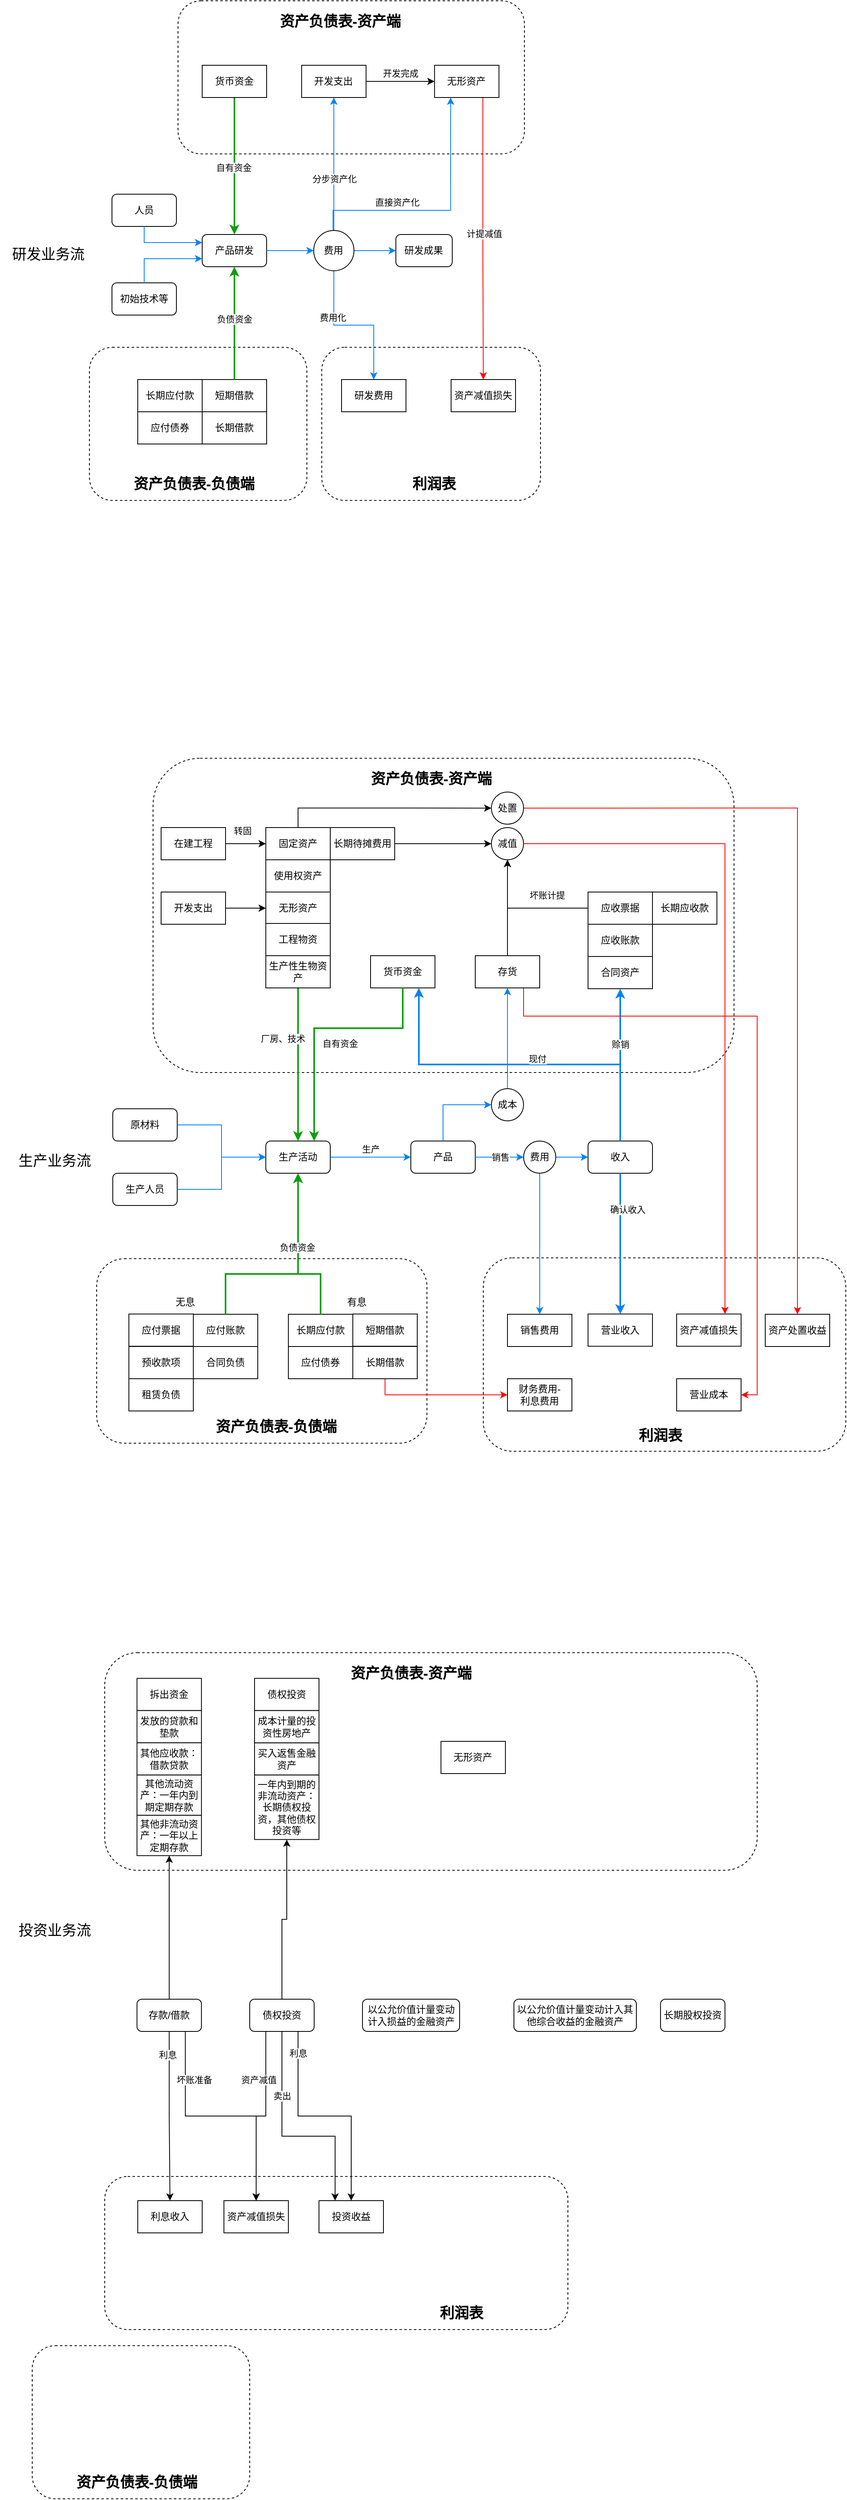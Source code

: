 <mxfile version="24.8.4">
  <diagram name="Page-1" id="RIPOSOB8vfV2EPrKnL5X">
    <mxGraphModel dx="1278" dy="1133" grid="1" gridSize="10" guides="1" tooltips="1" connect="1" arrows="1" fold="1" page="1" pageScale="1" pageWidth="850" pageHeight="1100" math="0" shadow="0">
      <root>
        <mxCell id="0" />
        <mxCell id="1" parent="0" />
        <mxCell id="PDw0ZhWUSigSXVAjHn8G-229" value="" style="rounded=1;whiteSpace=wrap;html=1;dashed=1;" vertex="1" parent="1">
          <mxGeometry x="399.44" y="600" width="271.56" height="190" as="geometry" />
        </mxCell>
        <mxCell id="PDw0ZhWUSigSXVAjHn8G-230" value="&lt;span style=&quot;font-size: 18px;&quot;&gt;&lt;b&gt;利润表&lt;/b&gt;&lt;/span&gt;" style="text;html=1;align=center;verticalAlign=middle;whiteSpace=wrap;rounded=0;" vertex="1" parent="1">
          <mxGeometry x="459.354" y="759.998" width="160.169" height="20.821" as="geometry" />
        </mxCell>
        <mxCell id="PDw0ZhWUSigSXVAjHn8G-227" value="" style="rounded=1;whiteSpace=wrap;html=1;dashed=1;" vertex="1" parent="1">
          <mxGeometry x="111" y="600" width="270" height="190" as="geometry" />
        </mxCell>
        <mxCell id="PDw0ZhWUSigSXVAjHn8G-228" value="&lt;span style=&quot;font-size: 18px;&quot;&gt;&lt;b&gt;资产负债表-负债端&lt;/b&gt;&lt;/span&gt;" style="text;html=1;align=center;verticalAlign=middle;whiteSpace=wrap;rounded=0;" vertex="1" parent="1">
          <mxGeometry x="160.914" y="759.998" width="160.169" height="20.821" as="geometry" />
        </mxCell>
        <mxCell id="PDw0ZhWUSigSXVAjHn8G-225" value="" style="rounded=1;whiteSpace=wrap;html=1;dashed=1;" vertex="1" parent="1">
          <mxGeometry x="221" y="170" width="430" height="190" as="geometry" />
        </mxCell>
        <mxCell id="PDw0ZhWUSigSXVAjHn8G-226" value="&lt;span style=&quot;font-size: 18px;&quot;&gt;&lt;b&gt;资产负债表-资产端&lt;/b&gt;&lt;/span&gt;" style="text;html=1;align=center;verticalAlign=middle;whiteSpace=wrap;rounded=0;" vertex="1" parent="1">
          <mxGeometry x="344.12" y="180" width="156.88" height="31.82" as="geometry" />
        </mxCell>
        <mxCell id="PDw0ZhWUSigSXVAjHn8G-161" value="" style="rounded=1;whiteSpace=wrap;html=1;dashed=1;" vertex="1" parent="1">
          <mxGeometry x="600" y="1730" width="450" height="240" as="geometry" />
        </mxCell>
        <mxCell id="PDw0ZhWUSigSXVAjHn8G-165" value="" style="rounded=1;whiteSpace=wrap;html=1;dashed=1;" vertex="1" parent="1">
          <mxGeometry x="190" y="1110" width="721.25" height="390" as="geometry" />
        </mxCell>
        <mxCell id="PDw0ZhWUSigSXVAjHn8G-168" value="" style="rounded=1;whiteSpace=wrap;html=1;dashed=1;" vertex="1" parent="1">
          <mxGeometry x="120" y="1731" width="410.01" height="229" as="geometry" />
        </mxCell>
        <mxCell id="PDw0ZhWUSigSXVAjHn8G-4" value="&lt;font style=&quot;font-size: 18px;&quot;&gt;研发业务流&lt;/font&gt;" style="text;html=1;align=center;verticalAlign=middle;whiteSpace=wrap;rounded=0;" vertex="1" parent="1">
          <mxGeometry y="460" width="120" height="50" as="geometry" />
        </mxCell>
        <mxCell id="PDw0ZhWUSigSXVAjHn8G-14" style="edgeStyle=orthogonalEdgeStyle;rounded=0;orthogonalLoop=1;jettySize=auto;html=1;exitX=0.5;exitY=1;exitDx=0;exitDy=0;strokeColor=#0081fa;strokeWidth=1;" edge="1" parent="1" source="PDw0ZhWUSigSXVAjHn8G-37" target="PDw0ZhWUSigSXVAjHn8G-13">
          <mxGeometry relative="1" as="geometry" />
        </mxCell>
        <mxCell id="PDw0ZhWUSigSXVAjHn8G-15" value="费用化" style="edgeLabel;html=1;align=center;verticalAlign=middle;resizable=0;points=[];" vertex="1" connectable="0" parent="PDw0ZhWUSigSXVAjHn8G-14">
          <mxGeometry x="-0.375" y="-2" relative="1" as="geometry">
            <mxPoint as="offset" />
          </mxGeometry>
        </mxCell>
        <mxCell id="PDw0ZhWUSigSXVAjHn8G-27" style="edgeStyle=orthogonalEdgeStyle;rounded=0;orthogonalLoop=1;jettySize=auto;html=1;exitX=1;exitY=0.5;exitDx=0;exitDy=0;strokeColor=#0081fa;" edge="1" parent="1" source="PDw0ZhWUSigSXVAjHn8G-37" target="PDw0ZhWUSigSXVAjHn8G-7">
          <mxGeometry relative="1" as="geometry" />
        </mxCell>
        <mxCell id="PDw0ZhWUSigSXVAjHn8G-6" value="产品研发" style="rounded=1;whiteSpace=wrap;html=1;" vertex="1" parent="1">
          <mxGeometry x="251" y="460" width="80" height="40" as="geometry" />
        </mxCell>
        <mxCell id="PDw0ZhWUSigSXVAjHn8G-7" value="研发成果" style="rounded=1;whiteSpace=wrap;html=1;" vertex="1" parent="1">
          <mxGeometry x="491.44" y="460" width="70" height="40" as="geometry" />
        </mxCell>
        <mxCell id="PDw0ZhWUSigSXVAjHn8G-13" value="研发费用" style="rounded=0;whiteSpace=wrap;html=1;" vertex="1" parent="1">
          <mxGeometry x="424" y="640" width="80" height="40" as="geometry" />
        </mxCell>
        <mxCell id="PDw0ZhWUSigSXVAjHn8G-16" style="edgeStyle=orthogonalEdgeStyle;rounded=0;orthogonalLoop=1;jettySize=auto;html=1;exitX=0.5;exitY=0;exitDx=0;exitDy=0;strokeColor=#0081fa;strokeWidth=1;entryX=0.5;entryY=1;entryDx=0;entryDy=0;" edge="1" parent="1" source="PDw0ZhWUSigSXVAjHn8G-37">
          <mxGeometry relative="1" as="geometry">
            <mxPoint x="299.44" y="510" as="sourcePoint" />
            <mxPoint x="414.44" y="290" as="targetPoint" />
          </mxGeometry>
        </mxCell>
        <mxCell id="PDw0ZhWUSigSXVAjHn8G-17" value="分步资产化" style="edgeLabel;html=1;align=center;verticalAlign=middle;resizable=0;points=[];" vertex="1" connectable="0" parent="PDw0ZhWUSigSXVAjHn8G-16">
          <mxGeometry x="-0.375" y="-2" relative="1" as="geometry">
            <mxPoint x="-2" y="-13" as="offset" />
          </mxGeometry>
        </mxCell>
        <mxCell id="PDw0ZhWUSigSXVAjHn8G-22" value="开发完成" style="edgeStyle=orthogonalEdgeStyle;rounded=0;orthogonalLoop=1;jettySize=auto;html=1;exitX=1;exitY=0.5;exitDx=0;exitDy=0;" edge="1" parent="1" target="PDw0ZhWUSigSXVAjHn8G-19">
          <mxGeometry y="10" relative="1" as="geometry">
            <mxPoint x="454.44" y="270" as="sourcePoint" />
            <Array as="points">
              <mxPoint x="491.44" y="270" />
              <mxPoint x="491.44" y="270" />
            </Array>
            <mxPoint as="offset" />
          </mxGeometry>
        </mxCell>
        <mxCell id="PDw0ZhWUSigSXVAjHn8G-18" value="开发支出" style="rounded=0;whiteSpace=wrap;html=1;" vertex="1" parent="1">
          <mxGeometry x="374.44" y="250" width="80" height="40" as="geometry" />
        </mxCell>
        <mxCell id="PDw0ZhWUSigSXVAjHn8G-25" style="edgeStyle=orthogonalEdgeStyle;rounded=0;orthogonalLoop=1;jettySize=auto;html=1;exitX=0.75;exitY=1;exitDx=0;exitDy=0;entryX=0.5;entryY=0;entryDx=0;entryDy=0;strokeColor=#ff0000;" edge="1" parent="1" source="PDw0ZhWUSigSXVAjHn8G-19" target="PDw0ZhWUSigSXVAjHn8G-23">
          <mxGeometry relative="1" as="geometry" />
        </mxCell>
        <mxCell id="PDw0ZhWUSigSXVAjHn8G-26" value="计提减值" style="edgeLabel;html=1;align=center;verticalAlign=middle;resizable=0;points=[];" vertex="1" connectable="0" parent="PDw0ZhWUSigSXVAjHn8G-25">
          <mxGeometry x="-0.039" y="1" relative="1" as="geometry">
            <mxPoint as="offset" />
          </mxGeometry>
        </mxCell>
        <mxCell id="PDw0ZhWUSigSXVAjHn8G-19" value="无形资产" style="rounded=0;whiteSpace=wrap;html=1;" vertex="1" parent="1">
          <mxGeometry x="539.44" y="250" width="80" height="40" as="geometry" />
        </mxCell>
        <mxCell id="PDw0ZhWUSigSXVAjHn8G-23" value="资产减值损失" style="rounded=0;whiteSpace=wrap;html=1;" vertex="1" parent="1">
          <mxGeometry x="560" y="640" width="80" height="40" as="geometry" />
        </mxCell>
        <mxCell id="PDw0ZhWUSigSXVAjHn8G-30" style="edgeStyle=orthogonalEdgeStyle;rounded=0;orthogonalLoop=1;jettySize=auto;html=1;strokeColor=#0081fa;strokeWidth=1;exitX=0.5;exitY=0;exitDx=0;exitDy=0;entryX=0.25;entryY=1;entryDx=0;entryDy=0;" edge="1" parent="1" target="PDw0ZhWUSigSXVAjHn8G-19">
          <mxGeometry relative="1" as="geometry">
            <mxPoint x="413.44" y="455" as="sourcePoint" />
            <mxPoint x="771.44" y="430" as="targetPoint" />
            <Array as="points">
              <mxPoint x="413" y="430" />
              <mxPoint x="559" y="430" />
            </Array>
          </mxGeometry>
        </mxCell>
        <mxCell id="PDw0ZhWUSigSXVAjHn8G-31" value="直接资产化" style="edgeLabel;html=1;align=center;verticalAlign=middle;resizable=0;points=[];" vertex="1" connectable="0" parent="PDw0ZhWUSigSXVAjHn8G-30">
          <mxGeometry x="-0.375" y="-2" relative="1" as="geometry">
            <mxPoint x="7" y="-12" as="offset" />
          </mxGeometry>
        </mxCell>
        <mxCell id="PDw0ZhWUSigSXVAjHn8G-35" value="人员" style="rounded=1;whiteSpace=wrap;html=1;" vertex="1" parent="1">
          <mxGeometry x="139" y="410" width="80" height="40" as="geometry" />
        </mxCell>
        <mxCell id="PDw0ZhWUSigSXVAjHn8G-36" value="初始技术等" style="rounded=1;whiteSpace=wrap;html=1;" vertex="1" parent="1">
          <mxGeometry x="139" y="520" width="80" height="40" as="geometry" />
        </mxCell>
        <mxCell id="PDw0ZhWUSigSXVAjHn8G-39" value="" style="edgeStyle=orthogonalEdgeStyle;rounded=0;orthogonalLoop=1;jettySize=auto;html=1;exitX=1;exitY=0.5;exitDx=0;exitDy=0;strokeColor=#0081fa;" edge="1" parent="1" source="PDw0ZhWUSigSXVAjHn8G-6" target="PDw0ZhWUSigSXVAjHn8G-37">
          <mxGeometry relative="1" as="geometry">
            <mxPoint x="299" y="480" as="sourcePoint" />
            <mxPoint x="424" y="480" as="targetPoint" />
          </mxGeometry>
        </mxCell>
        <mxCell id="PDw0ZhWUSigSXVAjHn8G-37" value="费用" style="ellipse;whiteSpace=wrap;html=1;aspect=fixed;" vertex="1" parent="1">
          <mxGeometry x="389.44" y="455" width="50" height="50" as="geometry" />
        </mxCell>
        <mxCell id="PDw0ZhWUSigSXVAjHn8G-42" value="" style="edgeStyle=orthogonalEdgeStyle;rounded=0;orthogonalLoop=1;jettySize=auto;html=1;strokeColor=#0081fa;exitX=0.5;exitY=1;exitDx=0;exitDy=0;entryX=0;entryY=0.25;entryDx=0;entryDy=0;" edge="1" parent="1" source="PDw0ZhWUSigSXVAjHn8G-35" target="PDw0ZhWUSigSXVAjHn8G-6">
          <mxGeometry relative="1" as="geometry">
            <mxPoint x="251" y="530" as="sourcePoint" />
            <mxPoint x="369" y="490" as="targetPoint" />
          </mxGeometry>
        </mxCell>
        <mxCell id="PDw0ZhWUSigSXVAjHn8G-43" value="" style="edgeStyle=orthogonalEdgeStyle;rounded=0;orthogonalLoop=1;jettySize=auto;html=1;strokeColor=#0081fa;exitX=0.5;exitY=0;exitDx=0;exitDy=0;entryX=0;entryY=0.75;entryDx=0;entryDy=0;" edge="1" parent="1" source="PDw0ZhWUSigSXVAjHn8G-36" target="PDw0ZhWUSigSXVAjHn8G-6">
          <mxGeometry relative="1" as="geometry">
            <mxPoint x="189" y="460" as="sourcePoint" />
            <mxPoint x="261" y="480" as="targetPoint" />
          </mxGeometry>
        </mxCell>
        <mxCell id="PDw0ZhWUSigSXVAjHn8G-45" value="" style="edgeStyle=orthogonalEdgeStyle;rounded=0;orthogonalLoop=1;jettySize=auto;html=1;exitX=0.5;exitY=1;exitDx=0;exitDy=0;strokeColor=#099f0c;strokeWidth=2;entryX=0.5;entryY=0;entryDx=0;entryDy=0;" edge="1" parent="1" source="PDw0ZhWUSigSXVAjHn8G-9" target="PDw0ZhWUSigSXVAjHn8G-6">
          <mxGeometry relative="1" as="geometry">
            <mxPoint x="291" y="235" as="sourcePoint" />
            <mxPoint x="291" y="360" as="targetPoint" />
          </mxGeometry>
        </mxCell>
        <mxCell id="PDw0ZhWUSigSXVAjHn8G-55" value="自有资金" style="edgeLabel;html=1;align=center;verticalAlign=middle;resizable=0;points=[];" vertex="1" connectable="0" parent="PDw0ZhWUSigSXVAjHn8G-45">
          <mxGeometry x="0.021" y="-1" relative="1" as="geometry">
            <mxPoint as="offset" />
          </mxGeometry>
        </mxCell>
        <mxCell id="PDw0ZhWUSigSXVAjHn8G-9" value="货币资金" style="rounded=0;whiteSpace=wrap;html=1;" vertex="1" parent="1">
          <mxGeometry x="251" y="250" width="80" height="40" as="geometry" />
        </mxCell>
        <mxCell id="PDw0ZhWUSigSXVAjHn8G-47" value="应付债券" style="rounded=0;whiteSpace=wrap;html=1;" vertex="1" parent="1">
          <mxGeometry x="171" y="680" width="80" height="40" as="geometry" />
        </mxCell>
        <mxCell id="PDw0ZhWUSigSXVAjHn8G-48" value="短期借款" style="rounded=0;whiteSpace=wrap;html=1;" vertex="1" parent="1">
          <mxGeometry x="251" y="640" width="80" height="40" as="geometry" />
        </mxCell>
        <mxCell id="PDw0ZhWUSigSXVAjHn8G-49" value="长期借款" style="rounded=0;whiteSpace=wrap;html=1;" vertex="1" parent="1">
          <mxGeometry x="251" y="680" width="80" height="40" as="geometry" />
        </mxCell>
        <mxCell id="PDw0ZhWUSigSXVAjHn8G-50" value="长期应付款" style="rounded=0;whiteSpace=wrap;html=1;" vertex="1" parent="1">
          <mxGeometry x="171" y="640" width="80" height="40" as="geometry" />
        </mxCell>
        <mxCell id="PDw0ZhWUSigSXVAjHn8G-56" value="" style="edgeStyle=orthogonalEdgeStyle;rounded=0;orthogonalLoop=1;jettySize=auto;html=1;exitX=0.5;exitY=0;exitDx=0;exitDy=0;strokeColor=#099f0c;strokeWidth=2;entryX=0.5;entryY=1;entryDx=0;entryDy=0;" edge="1" parent="1" source="PDw0ZhWUSigSXVAjHn8G-48" target="PDw0ZhWUSigSXVAjHn8G-6">
          <mxGeometry relative="1" as="geometry">
            <mxPoint x="221" y="300" as="sourcePoint" />
            <mxPoint x="301" y="500" as="targetPoint" />
          </mxGeometry>
        </mxCell>
        <mxCell id="PDw0ZhWUSigSXVAjHn8G-231" value="负债资金" style="edgeLabel;html=1;align=center;verticalAlign=middle;resizable=0;points=[];" vertex="1" connectable="0" parent="PDw0ZhWUSigSXVAjHn8G-56">
          <mxGeometry x="0.077" relative="1" as="geometry">
            <mxPoint as="offset" />
          </mxGeometry>
        </mxCell>
        <mxCell id="PDw0ZhWUSigSXVAjHn8G-60" value="生产人员" style="rounded=1;whiteSpace=wrap;html=1;" vertex="1" parent="1">
          <mxGeometry x="140" y="1625" width="80" height="40" as="geometry" />
        </mxCell>
        <mxCell id="PDw0ZhWUSigSXVAjHn8G-61" value="生产活动" style="rounded=1;whiteSpace=wrap;html=1;" vertex="1" parent="1">
          <mxGeometry x="330" y="1585" width="80" height="40" as="geometry" />
        </mxCell>
        <mxCell id="PDw0ZhWUSigSXVAjHn8G-64" value="无形资产" style="rounded=0;whiteSpace=wrap;html=1;" vertex="1" parent="1">
          <mxGeometry x="330" y="1276" width="80" height="40" as="geometry" />
        </mxCell>
        <mxCell id="PDw0ZhWUSigSXVAjHn8G-66" value="货币资金" style="rounded=0;whiteSpace=wrap;html=1;" vertex="1" parent="1">
          <mxGeometry x="460" y="1355" width="80" height="40" as="geometry" />
        </mxCell>
        <mxCell id="PDw0ZhWUSigSXVAjHn8G-67" value="应付债券" style="rounded=0;whiteSpace=wrap;html=1;" vertex="1" parent="1">
          <mxGeometry x="358" y="1840" width="80" height="40" as="geometry" />
        </mxCell>
        <mxCell id="PDw0ZhWUSigSXVAjHn8G-171" style="edgeStyle=orthogonalEdgeStyle;rounded=0;orthogonalLoop=1;jettySize=auto;html=1;exitX=0.5;exitY=1;exitDx=0;exitDy=0;strokeColor=#ff0000;" edge="1" parent="1" source="PDw0ZhWUSigSXVAjHn8G-69" target="PDw0ZhWUSigSXVAjHn8G-170">
          <mxGeometry relative="1" as="geometry" />
        </mxCell>
        <mxCell id="PDw0ZhWUSigSXVAjHn8G-69" value="长期借款" style="rounded=0;whiteSpace=wrap;html=1;" vertex="1" parent="1">
          <mxGeometry x="438" y="1840" width="80" height="40" as="geometry" />
        </mxCell>
        <mxCell id="PDw0ZhWUSigSXVAjHn8G-70" value="长期应付款" style="rounded=0;whiteSpace=wrap;html=1;" vertex="1" parent="1">
          <mxGeometry x="358" y="1800" width="80" height="40" as="geometry" />
        </mxCell>
        <mxCell id="PDw0ZhWUSigSXVAjHn8G-74" value="" style="edgeStyle=orthogonalEdgeStyle;rounded=0;orthogonalLoop=1;jettySize=auto;html=1;strokeColor=#0081fa;exitX=1;exitY=0.5;exitDx=0;exitDy=0;entryX=0;entryY=0.5;entryDx=0;entryDy=0;" edge="1" parent="1" source="PDw0ZhWUSigSXVAjHn8G-60" target="PDw0ZhWUSigSXVAjHn8G-61">
          <mxGeometry relative="1" as="geometry">
            <mxPoint x="230" y="1615" as="sourcePoint" />
            <mxPoint x="340" y="1615" as="targetPoint" />
          </mxGeometry>
        </mxCell>
        <mxCell id="PDw0ZhWUSigSXVAjHn8G-75" value="" style="edgeStyle=orthogonalEdgeStyle;rounded=0;orthogonalLoop=1;jettySize=auto;html=1;strokeColor=#099f0c;strokeWidth=2;exitX=0.5;exitY=0;exitDx=0;exitDy=0;entryX=0.5;entryY=1;entryDx=0;entryDy=0;" edge="1" parent="1" source="PDw0ZhWUSigSXVAjHn8G-70" target="PDw0ZhWUSigSXVAjHn8G-61">
          <mxGeometry relative="1" as="geometry">
            <mxPoint x="240" y="1690" as="sourcePoint" />
            <mxPoint x="410" y="1640" as="targetPoint" />
            <Array as="points">
              <mxPoint x="398" y="1750" />
              <mxPoint x="370" y="1750" />
            </Array>
          </mxGeometry>
        </mxCell>
        <mxCell id="PDw0ZhWUSigSXVAjHn8G-156" style="edgeStyle=orthogonalEdgeStyle;rounded=0;orthogonalLoop=1;jettySize=auto;html=1;exitX=1;exitY=0.5;exitDx=0;exitDy=0;entryX=0;entryY=0.5;entryDx=0;entryDy=0;" edge="1" parent="1" source="PDw0ZhWUSigSXVAjHn8G-200" target="PDw0ZhWUSigSXVAjHn8G-155">
          <mxGeometry relative="1" as="geometry" />
        </mxCell>
        <mxCell id="PDw0ZhWUSigSXVAjHn8G-305" style="edgeStyle=orthogonalEdgeStyle;rounded=0;orthogonalLoop=1;jettySize=auto;html=1;exitX=0.5;exitY=0;exitDx=0;exitDy=0;entryX=0;entryY=0.5;entryDx=0;entryDy=0;" edge="1" parent="1" source="PDw0ZhWUSigSXVAjHn8G-77" target="PDw0ZhWUSigSXVAjHn8G-304">
          <mxGeometry relative="1" as="geometry" />
        </mxCell>
        <mxCell id="PDw0ZhWUSigSXVAjHn8G-77" value="固定资产" style="rounded=0;whiteSpace=wrap;html=1;" vertex="1" parent="1">
          <mxGeometry x="330" y="1196" width="80" height="40" as="geometry" />
        </mxCell>
        <mxCell id="PDw0ZhWUSigSXVAjHn8G-78" value="" style="edgeStyle=orthogonalEdgeStyle;rounded=0;orthogonalLoop=1;jettySize=auto;html=1;strokeColor=#099f0c;strokeWidth=2;exitX=0.5;exitY=1;exitDx=0;exitDy=0;entryX=0.5;entryY=0;entryDx=0;entryDy=0;" edge="1" parent="1" source="PDw0ZhWUSigSXVAjHn8G-84" target="PDw0ZhWUSigSXVAjHn8G-61">
          <mxGeometry relative="1" as="geometry">
            <mxPoint x="240" y="1425" as="sourcePoint" />
            <mxPoint x="370" y="1560" as="targetPoint" />
            <Array as="points" />
          </mxGeometry>
        </mxCell>
        <mxCell id="PDw0ZhWUSigSXVAjHn8G-79" value="厂房、技术" style="edgeLabel;html=1;align=center;verticalAlign=middle;resizable=0;points=[];" vertex="1" connectable="0" parent="PDw0ZhWUSigSXVAjHn8G-78">
          <mxGeometry x="0.021" y="-1" relative="1" as="geometry">
            <mxPoint x="-18" y="-34" as="offset" />
          </mxGeometry>
        </mxCell>
        <mxCell id="PDw0ZhWUSigSXVAjHn8G-80" value="" style="edgeStyle=orthogonalEdgeStyle;rounded=0;orthogonalLoop=1;jettySize=auto;html=1;strokeColor=#099f0c;strokeWidth=2;exitX=0.5;exitY=1;exitDx=0;exitDy=0;entryX=0.75;entryY=0;entryDx=0;entryDy=0;" edge="1" parent="1" source="PDw0ZhWUSigSXVAjHn8G-66" target="PDw0ZhWUSigSXVAjHn8G-61">
          <mxGeometry relative="1" as="geometry">
            <mxPoint x="180" y="1445" as="sourcePoint" />
            <mxPoint x="370" y="1555" as="targetPoint" />
            <Array as="points">
              <mxPoint x="500" y="1445" />
              <mxPoint x="390" y="1445" />
            </Array>
          </mxGeometry>
        </mxCell>
        <mxCell id="PDw0ZhWUSigSXVAjHn8G-81" value="自有资金" style="edgeLabel;html=1;align=center;verticalAlign=middle;resizable=0;points=[];" vertex="1" connectable="0" parent="PDw0ZhWUSigSXVAjHn8G-80">
          <mxGeometry x="0.021" y="-1" relative="1" as="geometry">
            <mxPoint x="25" y="20" as="offset" />
          </mxGeometry>
        </mxCell>
        <mxCell id="PDw0ZhWUSigSXVAjHn8G-83" value="使用权资产" style="rounded=0;whiteSpace=wrap;html=1;" vertex="1" parent="1">
          <mxGeometry x="330" y="1236" width="80" height="40" as="geometry" />
        </mxCell>
        <mxCell id="PDw0ZhWUSigSXVAjHn8G-84" value="生产性生物资产" style="rounded=0;whiteSpace=wrap;html=1;" vertex="1" parent="1">
          <mxGeometry x="330" y="1355" width="80" height="40" as="geometry" />
        </mxCell>
        <mxCell id="PDw0ZhWUSigSXVAjHn8G-145" style="edgeStyle=orthogonalEdgeStyle;rounded=0;orthogonalLoop=1;jettySize=auto;html=1;exitX=0.5;exitY=0;exitDx=0;exitDy=0;entryX=0.5;entryY=1;entryDx=0;entryDy=0;strokeColor=#0081fa;" edge="1" parent="1" source="PDw0ZhWUSigSXVAjHn8G-222" target="PDw0ZhWUSigSXVAjHn8G-144">
          <mxGeometry relative="1" as="geometry">
            <Array as="points" />
          </mxGeometry>
        </mxCell>
        <mxCell id="PDw0ZhWUSigSXVAjHn8G-88" value="产品" style="rounded=1;whiteSpace=wrap;html=1;" vertex="1" parent="1">
          <mxGeometry x="510" y="1585" width="80" height="40" as="geometry" />
        </mxCell>
        <mxCell id="PDw0ZhWUSigSXVAjHn8G-95" value="收入" style="rounded=1;whiteSpace=wrap;html=1;" vertex="1" parent="1">
          <mxGeometry x="730" y="1585" width="80" height="40" as="geometry" />
        </mxCell>
        <mxCell id="PDw0ZhWUSigSXVAjHn8G-159" style="edgeStyle=orthogonalEdgeStyle;rounded=0;orthogonalLoop=1;jettySize=auto;html=1;exitX=0;exitY=0.5;exitDx=0;exitDy=0;entryX=0.5;entryY=1;entryDx=0;entryDy=0;" edge="1" parent="1" source="PDw0ZhWUSigSXVAjHn8G-99" target="PDw0ZhWUSigSXVAjHn8G-155">
          <mxGeometry relative="1" as="geometry" />
        </mxCell>
        <mxCell id="PDw0ZhWUSigSXVAjHn8G-215" value="坏账计提" style="edgeLabel;html=1;align=center;verticalAlign=middle;resizable=0;points=[];" vertex="1" connectable="0" parent="PDw0ZhWUSigSXVAjHn8G-159">
          <mxGeometry x="-0.258" y="3" relative="1" as="geometry">
            <mxPoint x="8" y="-19" as="offset" />
          </mxGeometry>
        </mxCell>
        <mxCell id="PDw0ZhWUSigSXVAjHn8G-101" style="edgeStyle=orthogonalEdgeStyle;rounded=0;orthogonalLoop=1;jettySize=auto;html=1;exitX=0.5;exitY=0;exitDx=0;exitDy=0;strokeColor=#0081fa;strokeWidth=2;entryX=0.75;entryY=1;entryDx=0;entryDy=0;" edge="1" parent="1" source="PDw0ZhWUSigSXVAjHn8G-95" target="PDw0ZhWUSigSXVAjHn8G-66">
          <mxGeometry relative="1" as="geometry">
            <mxPoint x="-137" y="1610" as="sourcePoint" />
            <mxPoint x="-137" y="1445" as="targetPoint" />
          </mxGeometry>
        </mxCell>
        <mxCell id="PDw0ZhWUSigSXVAjHn8G-104" value="现付" style="edgeLabel;html=1;align=center;verticalAlign=middle;resizable=0;points=[];" vertex="1" connectable="0" parent="PDw0ZhWUSigSXVAjHn8G-101">
          <mxGeometry x="-0.03" y="-2" relative="1" as="geometry">
            <mxPoint x="15" y="-5" as="offset" />
          </mxGeometry>
        </mxCell>
        <mxCell id="PDw0ZhWUSigSXVAjHn8G-105" style="edgeStyle=orthogonalEdgeStyle;rounded=0;orthogonalLoop=1;jettySize=auto;html=1;exitX=0.5;exitY=0;exitDx=0;exitDy=0;strokeColor=#0081fa;strokeWidth=2;entryX=0.5;entryY=1;entryDx=0;entryDy=0;" edge="1" parent="1" source="PDw0ZhWUSigSXVAjHn8G-95" target="PDw0ZhWUSigSXVAjHn8G-103">
          <mxGeometry relative="1" as="geometry">
            <mxPoint x="780" y="1570" as="sourcePoint" />
            <mxPoint x="770" y="1400" as="targetPoint" />
          </mxGeometry>
        </mxCell>
        <mxCell id="PDw0ZhWUSigSXVAjHn8G-106" value="赊销" style="edgeLabel;html=1;align=center;verticalAlign=middle;resizable=0;points=[];" vertex="1" connectable="0" parent="PDw0ZhWUSigSXVAjHn8G-105">
          <mxGeometry x="-0.03" y="-2" relative="1" as="geometry">
            <mxPoint x="-2" y="-29" as="offset" />
          </mxGeometry>
        </mxCell>
        <mxCell id="PDw0ZhWUSigSXVAjHn8G-108" style="edgeStyle=orthogonalEdgeStyle;rounded=0;orthogonalLoop=1;jettySize=auto;html=1;exitX=0.5;exitY=1;exitDx=0;exitDy=0;strokeColor=#0081fa;strokeWidth=2;entryX=0.5;entryY=0;entryDx=0;entryDy=0;" edge="1" parent="1" source="PDw0ZhWUSigSXVAjHn8G-95" target="PDw0ZhWUSigSXVAjHn8G-107">
          <mxGeometry relative="1" as="geometry">
            <mxPoint x="780" y="1570" as="sourcePoint" />
            <mxPoint x="820" y="1755" as="targetPoint" />
          </mxGeometry>
        </mxCell>
        <mxCell id="PDw0ZhWUSigSXVAjHn8G-109" value="确认收入" style="edgeLabel;html=1;align=center;verticalAlign=middle;resizable=0;points=[];" vertex="1" connectable="0" parent="PDw0ZhWUSigSXVAjHn8G-108">
          <mxGeometry x="-0.03" y="-2" relative="1" as="geometry">
            <mxPoint x="11" y="-40" as="offset" />
          </mxGeometry>
        </mxCell>
        <mxCell id="PDw0ZhWUSigSXVAjHn8G-142" value="&lt;font style=&quot;font-size: 18px;&quot;&gt;生产业务流&lt;/font&gt;" style="text;html=1;align=center;verticalAlign=middle;whiteSpace=wrap;rounded=0;" vertex="1" parent="1">
          <mxGeometry x="8" y="1585" width="120" height="50" as="geometry" />
        </mxCell>
        <mxCell id="PDw0ZhWUSigSXVAjHn8G-157" style="edgeStyle=orthogonalEdgeStyle;rounded=0;orthogonalLoop=1;jettySize=auto;html=1;exitX=0.5;exitY=0;exitDx=0;exitDy=0;entryX=0.5;entryY=1;entryDx=0;entryDy=0;" edge="1" parent="1" source="PDw0ZhWUSigSXVAjHn8G-144" target="PDw0ZhWUSigSXVAjHn8G-155">
          <mxGeometry relative="1" as="geometry" />
        </mxCell>
        <mxCell id="PDw0ZhWUSigSXVAjHn8G-180" style="edgeStyle=orthogonalEdgeStyle;rounded=0;orthogonalLoop=1;jettySize=auto;html=1;exitX=0.75;exitY=1;exitDx=0;exitDy=0;entryX=1;entryY=0.5;entryDx=0;entryDy=0;strokeColor=#ff0000;" edge="1" parent="1" source="PDw0ZhWUSigSXVAjHn8G-144" target="PDw0ZhWUSigSXVAjHn8G-179">
          <mxGeometry relative="1" as="geometry">
            <Array as="points">
              <mxPoint x="650" y="1430" />
              <mxPoint x="940" y="1430" />
              <mxPoint x="940" y="1900" />
            </Array>
          </mxGeometry>
        </mxCell>
        <mxCell id="PDw0ZhWUSigSXVAjHn8G-144" value="存货" style="rounded=0;whiteSpace=wrap;html=1;" vertex="1" parent="1">
          <mxGeometry x="590" y="1355" width="80" height="40" as="geometry" />
        </mxCell>
        <mxCell id="PDw0ZhWUSigSXVAjHn8G-148" value="原材料" style="rounded=1;whiteSpace=wrap;html=1;" vertex="1" parent="1">
          <mxGeometry x="140" y="1545" width="80" height="40" as="geometry" />
        </mxCell>
        <mxCell id="PDw0ZhWUSigSXVAjHn8G-151" value="资产减值损失" style="rounded=0;whiteSpace=wrap;html=1;" vertex="1" parent="1">
          <mxGeometry x="840" y="1799.7" width="80" height="40" as="geometry" />
        </mxCell>
        <mxCell id="PDw0ZhWUSigSXVAjHn8G-155" value="减值" style="ellipse;whiteSpace=wrap;html=1;aspect=fixed;" vertex="1" parent="1">
          <mxGeometry x="610" y="1196" width="40" height="40" as="geometry" />
        </mxCell>
        <mxCell id="PDw0ZhWUSigSXVAjHn8G-174" value="" style="edgeStyle=orthogonalEdgeStyle;rounded=0;orthogonalLoop=1;jettySize=auto;html=1;strokeColor=#0081fa;exitX=1;exitY=0.5;exitDx=0;exitDy=0;entryX=0;entryY=0.5;entryDx=0;entryDy=0;" edge="1" parent="1" source="PDw0ZhWUSigSXVAjHn8G-148" target="PDw0ZhWUSigSXVAjHn8G-61">
          <mxGeometry relative="1" as="geometry">
            <mxPoint x="230" y="1630" as="sourcePoint" />
            <mxPoint x="340" y="1615" as="targetPoint" />
          </mxGeometry>
        </mxCell>
        <mxCell id="PDw0ZhWUSigSXVAjHn8G-175" value="" style="edgeStyle=orthogonalEdgeStyle;rounded=0;orthogonalLoop=1;jettySize=auto;html=1;strokeColor=#0081fa;exitX=1;exitY=0.5;exitDx=0;exitDy=0;" edge="1" parent="1" source="PDw0ZhWUSigSXVAjHn8G-61" target="PDw0ZhWUSigSXVAjHn8G-88">
          <mxGeometry relative="1" as="geometry">
            <mxPoint x="230" y="1575" as="sourcePoint" />
            <mxPoint x="340" y="1615" as="targetPoint" />
            <Array as="points">
              <mxPoint x="460" y="1605" />
              <mxPoint x="460" y="1605" />
            </Array>
          </mxGeometry>
        </mxCell>
        <mxCell id="PDw0ZhWUSigSXVAjHn8G-176" value="生产" style="edgeLabel;html=1;align=center;verticalAlign=middle;resizable=0;points=[];" vertex="1" connectable="0" parent="PDw0ZhWUSigSXVAjHn8G-175">
          <mxGeometry x="-0.039" y="1" relative="1" as="geometry">
            <mxPoint x="2" y="-9" as="offset" />
          </mxGeometry>
        </mxCell>
        <mxCell id="PDw0ZhWUSigSXVAjHn8G-177" value="" style="edgeStyle=orthogonalEdgeStyle;rounded=0;orthogonalLoop=1;jettySize=auto;html=1;strokeColor=#0081fa;exitX=1;exitY=0.5;exitDx=0;exitDy=0;entryX=0;entryY=0.5;entryDx=0;entryDy=0;" edge="1" parent="1" source="PDw0ZhWUSigSXVAjHn8G-218" target="PDw0ZhWUSigSXVAjHn8G-95">
          <mxGeometry relative="1" as="geometry">
            <mxPoint x="610" y="1645" as="sourcePoint" />
            <mxPoint x="710" y="1645" as="targetPoint" />
            <Array as="points">
              <mxPoint x="660" y="1605" />
              <mxPoint x="660" y="1605" />
            </Array>
          </mxGeometry>
        </mxCell>
        <mxCell id="PDw0ZhWUSigSXVAjHn8G-170" value="财务费用-&lt;br&gt;利息费用" style="rounded=0;whiteSpace=wrap;html=1;" vertex="1" parent="1">
          <mxGeometry x="630" y="1880" width="80" height="40" as="geometry" />
        </mxCell>
        <mxCell id="PDw0ZhWUSigSXVAjHn8G-179" value="营业成本" style="rounded=0;whiteSpace=wrap;html=1;" vertex="1" parent="1">
          <mxGeometry x="840" y="1880" width="80" height="40" as="geometry" />
        </mxCell>
        <mxCell id="PDw0ZhWUSigSXVAjHn8G-99" value="应收票据" style="rounded=0;whiteSpace=wrap;html=1;" vertex="1" parent="1">
          <mxGeometry x="730" y="1276" width="80" height="40" as="geometry" />
        </mxCell>
        <mxCell id="PDw0ZhWUSigSXVAjHn8G-98" value="应收账款" style="rounded=0;whiteSpace=wrap;html=1;" vertex="1" parent="1">
          <mxGeometry x="730" y="1316" width="80" height="40" as="geometry" />
        </mxCell>
        <mxCell id="PDw0ZhWUSigSXVAjHn8G-103" value="合同资产" style="rounded=0;whiteSpace=wrap;html=1;" vertex="1" parent="1">
          <mxGeometry x="730" y="1356" width="80" height="40" as="geometry" />
        </mxCell>
        <mxCell id="PDw0ZhWUSigSXVAjHn8G-193" value="" style="edgeStyle=orthogonalEdgeStyle;rounded=0;orthogonalLoop=1;jettySize=auto;html=1;exitX=1;exitY=0.5;exitDx=0;exitDy=0;entryX=0.75;entryY=0;entryDx=0;entryDy=0;strokeColor=#ff0000;" edge="1" parent="1" source="PDw0ZhWUSigSXVAjHn8G-155" target="PDw0ZhWUSigSXVAjHn8G-151">
          <mxGeometry relative="1" as="geometry">
            <mxPoint x="655" y="1215" as="sourcePoint" />
            <mxPoint x="880" y="1815" as="targetPoint" />
          </mxGeometry>
        </mxCell>
        <mxCell id="PDw0ZhWUSigSXVAjHn8G-192" value="长期应收款" style="rounded=0;whiteSpace=wrap;html=1;" vertex="1" parent="1">
          <mxGeometry x="810" y="1276" width="80" height="40" as="geometry" />
        </mxCell>
        <mxCell id="PDw0ZhWUSigSXVAjHn8G-201" value="" style="edgeStyle=orthogonalEdgeStyle;rounded=0;orthogonalLoop=1;jettySize=auto;html=1;exitX=1;exitY=0.5;exitDx=0;exitDy=0;entryX=0;entryY=0.5;entryDx=0;entryDy=0;" edge="1" parent="1" source="PDw0ZhWUSigSXVAjHn8G-77" target="PDw0ZhWUSigSXVAjHn8G-200">
          <mxGeometry relative="1" as="geometry">
            <mxPoint x="410" y="1215" as="sourcePoint" />
            <mxPoint x="605" y="1215" as="targetPoint" />
          </mxGeometry>
        </mxCell>
        <mxCell id="PDw0ZhWUSigSXVAjHn8G-200" value="长期待摊费用" style="rounded=0;whiteSpace=wrap;html=1;" vertex="1" parent="1">
          <mxGeometry x="410" y="1196" width="80" height="40" as="geometry" />
        </mxCell>
        <mxCell id="PDw0ZhWUSigSXVAjHn8G-169" value="&lt;span style=&quot;font-size: 18px;&quot;&gt;&lt;b&gt;资产负债表-负债端&lt;/b&gt;&lt;/span&gt;" style="text;html=1;align=center;verticalAlign=middle;whiteSpace=wrap;rounded=0;" vertex="1" parent="1">
          <mxGeometry x="262.814" y="1929.998" width="160.169" height="20.821" as="geometry" />
        </mxCell>
        <mxCell id="PDw0ZhWUSigSXVAjHn8G-68" value="短期借款" style="rounded=0;whiteSpace=wrap;html=1;" vertex="1" parent="1">
          <mxGeometry x="438" y="1799.7" width="80" height="40" as="geometry" />
        </mxCell>
        <mxCell id="PDw0ZhWUSigSXVAjHn8G-202" value="应付票据" style="rounded=0;whiteSpace=wrap;html=1;" vertex="1" parent="1">
          <mxGeometry x="160" y="1799.7" width="80" height="40" as="geometry" />
        </mxCell>
        <mxCell id="PDw0ZhWUSigSXVAjHn8G-203" value="应付账款" style="rounded=0;whiteSpace=wrap;html=1;" vertex="1" parent="1">
          <mxGeometry x="240" y="1800" width="80" height="40" as="geometry" />
        </mxCell>
        <mxCell id="PDw0ZhWUSigSXVAjHn8G-204" value="预收款项" style="rounded=0;whiteSpace=wrap;html=1;" vertex="1" parent="1">
          <mxGeometry x="160" y="1840" width="80" height="40" as="geometry" />
        </mxCell>
        <mxCell id="PDw0ZhWUSigSXVAjHn8G-205" value="合同负债" style="rounded=0;whiteSpace=wrap;html=1;" vertex="1" parent="1">
          <mxGeometry x="240" y="1840" width="80" height="40" as="geometry" />
        </mxCell>
        <mxCell id="PDw0ZhWUSigSXVAjHn8G-206" value="租赁负债" style="rounded=0;whiteSpace=wrap;html=1;" vertex="1" parent="1">
          <mxGeometry x="160" y="1880" width="80" height="40" as="geometry" />
        </mxCell>
        <mxCell id="PDw0ZhWUSigSXVAjHn8G-207" value="" style="edgeStyle=orthogonalEdgeStyle;rounded=0;orthogonalLoop=1;jettySize=auto;html=1;strokeColor=#099f0c;strokeWidth=2;exitX=0.5;exitY=0;exitDx=0;exitDy=0;entryX=0.5;entryY=1;entryDx=0;entryDy=0;" edge="1" parent="1" source="PDw0ZhWUSigSXVAjHn8G-203" target="PDw0ZhWUSigSXVAjHn8G-61">
          <mxGeometry relative="1" as="geometry">
            <mxPoint x="408" y="1810" as="sourcePoint" />
            <mxPoint x="380" y="1610" as="targetPoint" />
            <Array as="points">
              <mxPoint x="280" y="1750" />
              <mxPoint x="370" y="1750" />
            </Array>
          </mxGeometry>
        </mxCell>
        <mxCell id="PDw0ZhWUSigSXVAjHn8G-208" value="负债资金" style="edgeLabel;html=1;align=center;verticalAlign=middle;resizable=0;points=[];" vertex="1" connectable="0" parent="PDw0ZhWUSigSXVAjHn8G-207">
          <mxGeometry x="0.304" y="1" relative="1" as="geometry">
            <mxPoint as="offset" />
          </mxGeometry>
        </mxCell>
        <mxCell id="PDw0ZhWUSigSXVAjHn8G-209" value="无息" style="text;html=1;align=center;verticalAlign=middle;whiteSpace=wrap;rounded=0;" vertex="1" parent="1">
          <mxGeometry x="200" y="1770" width="60" height="30" as="geometry" />
        </mxCell>
        <mxCell id="PDw0ZhWUSigSXVAjHn8G-210" value="有息" style="text;html=1;align=center;verticalAlign=middle;whiteSpace=wrap;rounded=0;" vertex="1" parent="1">
          <mxGeometry x="413" y="1769.7" width="60" height="30" as="geometry" />
        </mxCell>
        <mxCell id="PDw0ZhWUSigSXVAjHn8G-212" style="edgeStyle=orthogonalEdgeStyle;rounded=0;orthogonalLoop=1;jettySize=auto;html=1;exitX=1;exitY=0.5;exitDx=0;exitDy=0;entryX=0;entryY=0.5;entryDx=0;entryDy=0;" edge="1" parent="1" source="PDw0ZhWUSigSXVAjHn8G-211" target="PDw0ZhWUSigSXVAjHn8G-77">
          <mxGeometry relative="1" as="geometry" />
        </mxCell>
        <mxCell id="PDw0ZhWUSigSXVAjHn8G-213" value="转固" style="edgeLabel;html=1;align=center;verticalAlign=middle;resizable=0;points=[];" vertex="1" connectable="0" parent="PDw0ZhWUSigSXVAjHn8G-212">
          <mxGeometry x="0.133" y="-1" relative="1" as="geometry">
            <mxPoint x="-8" y="-17" as="offset" />
          </mxGeometry>
        </mxCell>
        <mxCell id="PDw0ZhWUSigSXVAjHn8G-211" value="在建工程" style="rounded=0;whiteSpace=wrap;html=1;" vertex="1" parent="1">
          <mxGeometry x="200" y="1196" width="80" height="40" as="geometry" />
        </mxCell>
        <mxCell id="PDw0ZhWUSigSXVAjHn8G-166" value="&lt;span style=&quot;font-size: 18px;&quot;&gt;&lt;b&gt;资产负债表-资产端&lt;/b&gt;&lt;/span&gt;" style="text;html=1;align=center;verticalAlign=middle;whiteSpace=wrap;rounded=0;" vertex="1" parent="1">
          <mxGeometry x="456.56" y="1120" width="156.88" height="31.82" as="geometry" />
        </mxCell>
        <mxCell id="PDw0ZhWUSigSXVAjHn8G-214" style="edgeStyle=orthogonalEdgeStyle;rounded=0;orthogonalLoop=1;jettySize=auto;html=1;exitX=1;exitY=0.5;exitDx=0;exitDy=0;" edge="1" parent="1" source="PDw0ZhWUSigSXVAjHn8G-194" target="PDw0ZhWUSigSXVAjHn8G-64">
          <mxGeometry relative="1" as="geometry" />
        </mxCell>
        <mxCell id="PDw0ZhWUSigSXVAjHn8G-194" value="开发支出" style="rounded=0;whiteSpace=wrap;html=1;" vertex="1" parent="1">
          <mxGeometry x="200" y="1276" width="80" height="40" as="geometry" />
        </mxCell>
        <mxCell id="PDw0ZhWUSigSXVAjHn8G-82" value="工程物资" style="rounded=0;whiteSpace=wrap;html=1;" vertex="1" parent="1">
          <mxGeometry x="330" y="1315" width="80" height="40" as="geometry" />
        </mxCell>
        <mxCell id="PDw0ZhWUSigSXVAjHn8G-162" value="&lt;b&gt;&lt;font style=&quot;font-size: 18px;&quot;&gt;利润表&lt;/font&gt;&lt;/b&gt;" style="text;html=1;align=center;verticalAlign=middle;whiteSpace=wrap;rounded=0;" vertex="1" parent="1">
          <mxGeometry x="790" y="1940" width="60.0" height="21.816" as="geometry" />
        </mxCell>
        <mxCell id="PDw0ZhWUSigSXVAjHn8G-107" value="营业收入" style="rounded=0;whiteSpace=wrap;html=1;" vertex="1" parent="1">
          <mxGeometry x="730" y="1799.7" width="80" height="40" as="geometry" />
        </mxCell>
        <mxCell id="PDw0ZhWUSigSXVAjHn8G-217" value="销售费用" style="rounded=0;whiteSpace=wrap;html=1;" vertex="1" parent="1">
          <mxGeometry x="630" y="1800" width="80" height="40" as="geometry" />
        </mxCell>
        <mxCell id="PDw0ZhWUSigSXVAjHn8G-219" value="" style="edgeStyle=orthogonalEdgeStyle;rounded=0;orthogonalLoop=1;jettySize=auto;html=1;strokeColor=#0081fa;exitX=1;exitY=0.5;exitDx=0;exitDy=0;entryX=0;entryY=0.5;entryDx=0;entryDy=0;" edge="1" parent="1" source="PDw0ZhWUSigSXVAjHn8G-88" target="PDw0ZhWUSigSXVAjHn8G-218">
          <mxGeometry relative="1" as="geometry">
            <mxPoint x="590" y="1605" as="sourcePoint" />
            <mxPoint x="730" y="1605" as="targetPoint" />
            <Array as="points" />
          </mxGeometry>
        </mxCell>
        <mxCell id="PDw0ZhWUSigSXVAjHn8G-220" value="销售" style="edgeLabel;html=1;align=center;verticalAlign=middle;resizable=0;points=[];" vertex="1" connectable="0" parent="PDw0ZhWUSigSXVAjHn8G-219">
          <mxGeometry x="-0.039" y="1" relative="1" as="geometry">
            <mxPoint x="2" y="1" as="offset" />
          </mxGeometry>
        </mxCell>
        <mxCell id="PDw0ZhWUSigSXVAjHn8G-221" style="edgeStyle=orthogonalEdgeStyle;rounded=0;orthogonalLoop=1;jettySize=auto;html=1;exitX=0.5;exitY=1;exitDx=0;exitDy=0;entryX=0.5;entryY=0;entryDx=0;entryDy=0;strokeColor=#0081fa;" edge="1" parent="1" source="PDw0ZhWUSigSXVAjHn8G-218" target="PDw0ZhWUSigSXVAjHn8G-217">
          <mxGeometry relative="1" as="geometry" />
        </mxCell>
        <mxCell id="PDw0ZhWUSigSXVAjHn8G-218" value="费用" style="ellipse;whiteSpace=wrap;html=1;aspect=fixed;" vertex="1" parent="1">
          <mxGeometry x="650" y="1585" width="40" height="40" as="geometry" />
        </mxCell>
        <mxCell id="PDw0ZhWUSigSXVAjHn8G-223" value="" style="edgeStyle=orthogonalEdgeStyle;rounded=0;orthogonalLoop=1;jettySize=auto;html=1;exitX=0.5;exitY=0;exitDx=0;exitDy=0;entryX=0;entryY=0.5;entryDx=0;entryDy=0;strokeColor=#0081fa;" edge="1" parent="1" source="PDw0ZhWUSigSXVAjHn8G-88" target="PDw0ZhWUSigSXVAjHn8G-222">
          <mxGeometry relative="1" as="geometry">
            <mxPoint x="590" y="1595" as="sourcePoint" />
            <mxPoint x="630" y="1395" as="targetPoint" />
            <Array as="points">
              <mxPoint x="550" y="1540" />
            </Array>
          </mxGeometry>
        </mxCell>
        <mxCell id="PDw0ZhWUSigSXVAjHn8G-222" value="成本" style="ellipse;whiteSpace=wrap;html=1;aspect=fixed;" vertex="1" parent="1">
          <mxGeometry x="610" y="1520" width="40" height="40" as="geometry" />
        </mxCell>
        <mxCell id="PDw0ZhWUSigSXVAjHn8G-232" value="" style="rounded=1;whiteSpace=wrap;html=1;dashed=1;" vertex="1" parent="1">
          <mxGeometry x="130" y="2870" width="575" height="190" as="geometry" />
        </mxCell>
        <mxCell id="PDw0ZhWUSigSXVAjHn8G-233" value="&lt;span style=&quot;font-size: 18px;&quot;&gt;&lt;b&gt;利润表&lt;/b&gt;&lt;/span&gt;" style="text;html=1;align=center;verticalAlign=middle;whiteSpace=wrap;rounded=0;" vertex="1" parent="1">
          <mxGeometry x="493.354" y="3029.998" width="160.169" height="20.821" as="geometry" />
        </mxCell>
        <mxCell id="PDw0ZhWUSigSXVAjHn8G-234" value="" style="rounded=1;whiteSpace=wrap;html=1;dashed=1;" vertex="1" parent="1">
          <mxGeometry x="40" y="3080" width="270" height="190" as="geometry" />
        </mxCell>
        <mxCell id="PDw0ZhWUSigSXVAjHn8G-235" value="&lt;span style=&quot;font-size: 18px;&quot;&gt;&lt;b&gt;资产负债表-负债端&lt;/b&gt;&lt;/span&gt;" style="text;html=1;align=center;verticalAlign=middle;whiteSpace=wrap;rounded=0;" vertex="1" parent="1">
          <mxGeometry x="89.914" y="3239.998" width="160.169" height="20.821" as="geometry" />
        </mxCell>
        <mxCell id="PDw0ZhWUSigSXVAjHn8G-236" value="" style="rounded=1;whiteSpace=wrap;html=1;dashed=1;" vertex="1" parent="1">
          <mxGeometry x="130" y="2220" width="810" height="270" as="geometry" />
        </mxCell>
        <mxCell id="PDw0ZhWUSigSXVAjHn8G-237" value="&lt;span style=&quot;font-size: 18px;&quot;&gt;&lt;b&gt;资产负债表-资产端&lt;/b&gt;&lt;/span&gt;" style="text;html=1;align=center;verticalAlign=middle;whiteSpace=wrap;rounded=0;" vertex="1" parent="1">
          <mxGeometry x="431.84" y="2230" width="156.88" height="31.82" as="geometry" />
        </mxCell>
        <mxCell id="PDw0ZhWUSigSXVAjHn8G-238" value="&lt;font style=&quot;font-size: 18px;&quot;&gt;投资业务流&lt;/font&gt;" style="text;html=1;align=center;verticalAlign=middle;whiteSpace=wrap;rounded=0;" vertex="1" parent="1">
          <mxGeometry x="8" y="2540" width="120" height="50" as="geometry" />
        </mxCell>
        <mxCell id="PDw0ZhWUSigSXVAjHn8G-244" value="资产减值损失" style="rounded=0;whiteSpace=wrap;html=1;" vertex="1" parent="1">
          <mxGeometry x="278" y="2900" width="80" height="40" as="geometry" />
        </mxCell>
        <mxCell id="PDw0ZhWUSigSXVAjHn8G-248" value="债权投资" style="rounded=0;whiteSpace=wrap;html=1;" vertex="1" parent="1">
          <mxGeometry x="316" y="2251.82" width="80" height="40" as="geometry" />
        </mxCell>
        <mxCell id="PDw0ZhWUSigSXVAjHn8G-251" value="无形资产" style="rounded=0;whiteSpace=wrap;html=1;" vertex="1" parent="1">
          <mxGeometry x="547.44" y="2330" width="80" height="40" as="geometry" />
        </mxCell>
        <mxCell id="PDw0ZhWUSigSXVAjHn8G-252" value="投资收益" style="rounded=0;whiteSpace=wrap;html=1;" vertex="1" parent="1">
          <mxGeometry x="396" y="2900" width="80" height="40" as="geometry" />
        </mxCell>
        <mxCell id="PDw0ZhWUSigSXVAjHn8G-263" value="拆出资金" style="rounded=0;whiteSpace=wrap;html=1;" vertex="1" parent="1">
          <mxGeometry x="170.08" y="2251.82" width="80" height="40" as="geometry" />
        </mxCell>
        <mxCell id="PDw0ZhWUSigSXVAjHn8G-286" style="edgeStyle=orthogonalEdgeStyle;rounded=0;orthogonalLoop=1;jettySize=auto;html=1;exitX=0.75;exitY=1;exitDx=0;exitDy=0;entryX=0.5;entryY=0;entryDx=0;entryDy=0;" edge="1" parent="1" source="PDw0ZhWUSigSXVAjHn8G-272" target="PDw0ZhWUSigSXVAjHn8G-244">
          <mxGeometry relative="1" as="geometry" />
        </mxCell>
        <mxCell id="PDw0ZhWUSigSXVAjHn8G-287" value="坏账准备" style="edgeLabel;html=1;align=center;verticalAlign=middle;resizable=0;points=[];" vertex="1" connectable="0" parent="PDw0ZhWUSigSXVAjHn8G-286">
          <mxGeometry x="-0.489" y="4" relative="1" as="geometry">
            <mxPoint x="7" y="-16" as="offset" />
          </mxGeometry>
        </mxCell>
        <mxCell id="PDw0ZhWUSigSXVAjHn8G-288" style="edgeStyle=orthogonalEdgeStyle;rounded=0;orthogonalLoop=1;jettySize=auto;html=1;exitX=0.5;exitY=0;exitDx=0;exitDy=0;entryX=0.5;entryY=1;entryDx=0;entryDy=0;" edge="1" parent="1" source="PDw0ZhWUSigSXVAjHn8G-285" target="PDw0ZhWUSigSXVAjHn8G-280">
          <mxGeometry relative="1" as="geometry" />
        </mxCell>
        <mxCell id="PDw0ZhWUSigSXVAjHn8G-293" style="edgeStyle=orthogonalEdgeStyle;rounded=0;orthogonalLoop=1;jettySize=auto;html=1;exitX=0.5;exitY=1;exitDx=0;exitDy=0;" edge="1" parent="1" source="PDw0ZhWUSigSXVAjHn8G-272" target="PDw0ZhWUSigSXVAjHn8G-291">
          <mxGeometry relative="1" as="geometry" />
        </mxCell>
        <mxCell id="PDw0ZhWUSigSXVAjHn8G-294" value="利息" style="edgeLabel;html=1;align=center;verticalAlign=middle;resizable=0;points=[];" vertex="1" connectable="0" parent="PDw0ZhWUSigSXVAjHn8G-293">
          <mxGeometry x="-0.731" y="-2" relative="1" as="geometry">
            <mxPoint as="offset" />
          </mxGeometry>
        </mxCell>
        <mxCell id="PDw0ZhWUSigSXVAjHn8G-272" value="存款/借款" style="rounded=1;whiteSpace=wrap;html=1;" vertex="1" parent="1">
          <mxGeometry x="170.08" y="2650" width="80" height="40" as="geometry" />
        </mxCell>
        <mxCell id="PDw0ZhWUSigSXVAjHn8G-295" style="edgeStyle=orthogonalEdgeStyle;rounded=0;orthogonalLoop=1;jettySize=auto;html=1;exitX=0.75;exitY=1;exitDx=0;exitDy=0;" edge="1" parent="1" source="PDw0ZhWUSigSXVAjHn8G-273" target="PDw0ZhWUSigSXVAjHn8G-252">
          <mxGeometry relative="1" as="geometry" />
        </mxCell>
        <mxCell id="PDw0ZhWUSigSXVAjHn8G-296" value="利息" style="edgeLabel;html=1;align=center;verticalAlign=middle;resizable=0;points=[];" vertex="1" connectable="0" parent="PDw0ZhWUSigSXVAjHn8G-295">
          <mxGeometry x="-0.687" y="-1" relative="1" as="geometry">
            <mxPoint x="1" y="-16" as="offset" />
          </mxGeometry>
        </mxCell>
        <mxCell id="PDw0ZhWUSigSXVAjHn8G-297" style="edgeStyle=orthogonalEdgeStyle;rounded=0;orthogonalLoop=1;jettySize=auto;html=1;exitX=0.25;exitY=1;exitDx=0;exitDy=0;entryX=0.5;entryY=0;entryDx=0;entryDy=0;" edge="1" parent="1" source="PDw0ZhWUSigSXVAjHn8G-273" target="PDw0ZhWUSigSXVAjHn8G-244">
          <mxGeometry relative="1" as="geometry" />
        </mxCell>
        <mxCell id="PDw0ZhWUSigSXVAjHn8G-298" value="资产减值" style="edgeLabel;html=1;align=center;verticalAlign=middle;resizable=0;points=[];" vertex="1" connectable="0" parent="PDw0ZhWUSigSXVAjHn8G-297">
          <mxGeometry x="-0.536" y="-2" relative="1" as="geometry">
            <mxPoint x="-7" y="8" as="offset" />
          </mxGeometry>
        </mxCell>
        <mxCell id="PDw0ZhWUSigSXVAjHn8G-300" style="edgeStyle=orthogonalEdgeStyle;rounded=0;orthogonalLoop=1;jettySize=auto;html=1;exitX=0.5;exitY=0;exitDx=0;exitDy=0;entryX=0.5;entryY=1;entryDx=0;entryDy=0;" edge="1" parent="1" source="PDw0ZhWUSigSXVAjHn8G-273" target="PDw0ZhWUSigSXVAjHn8G-290">
          <mxGeometry relative="1" as="geometry" />
        </mxCell>
        <mxCell id="PDw0ZhWUSigSXVAjHn8G-301" style="edgeStyle=orthogonalEdgeStyle;rounded=0;orthogonalLoop=1;jettySize=auto;html=1;exitX=0.5;exitY=1;exitDx=0;exitDy=0;entryX=0.25;entryY=0;entryDx=0;entryDy=0;" edge="1" parent="1" source="PDw0ZhWUSigSXVAjHn8G-273" target="PDw0ZhWUSigSXVAjHn8G-252">
          <mxGeometry relative="1" as="geometry">
            <Array as="points">
              <mxPoint x="350" y="2820" />
              <mxPoint x="416" y="2820" />
            </Array>
          </mxGeometry>
        </mxCell>
        <mxCell id="PDw0ZhWUSigSXVAjHn8G-302" value="卖出" style="edgeLabel;html=1;align=center;verticalAlign=middle;resizable=0;points=[];" vertex="1" connectable="0" parent="PDw0ZhWUSigSXVAjHn8G-301">
          <mxGeometry x="-0.535" y="1" relative="1" as="geometry">
            <mxPoint x="-1" y="16" as="offset" />
          </mxGeometry>
        </mxCell>
        <mxCell id="PDw0ZhWUSigSXVAjHn8G-273" value="债权投资" style="rounded=1;whiteSpace=wrap;html=1;" vertex="1" parent="1">
          <mxGeometry x="310" y="2650" width="80" height="40" as="geometry" />
        </mxCell>
        <mxCell id="PDw0ZhWUSigSXVAjHn8G-274" value="以公允价值计量变动计入损益的金融资产" style="rounded=1;whiteSpace=wrap;html=1;" vertex="1" parent="1">
          <mxGeometry x="450" y="2650" width="120.56" height="40" as="geometry" />
        </mxCell>
        <mxCell id="PDw0ZhWUSigSXVAjHn8G-275" value="以公允价值计量变动计入其他综合收益的金融资产" style="rounded=1;whiteSpace=wrap;html=1;" vertex="1" parent="1">
          <mxGeometry x="638" y="2650" width="152" height="40" as="geometry" />
        </mxCell>
        <mxCell id="PDw0ZhWUSigSXVAjHn8G-278" value="长期股权投资" style="rounded=1;whiteSpace=wrap;html=1;" vertex="1" parent="1">
          <mxGeometry x="820" y="2650" width="80" height="40" as="geometry" />
        </mxCell>
        <mxCell id="PDw0ZhWUSigSXVAjHn8G-279" value="发放的贷款和垫款" style="rounded=0;whiteSpace=wrap;html=1;" vertex="1" parent="1">
          <mxGeometry x="170.08" y="2291.82" width="80" height="40" as="geometry" />
        </mxCell>
        <mxCell id="PDw0ZhWUSigSXVAjHn8G-280" value="其他应收款：借款贷款" style="rounded=0;whiteSpace=wrap;html=1;" vertex="1" parent="1">
          <mxGeometry x="170.08" y="2331.82" width="80" height="40" as="geometry" />
        </mxCell>
        <mxCell id="PDw0ZhWUSigSXVAjHn8G-283" value="买入返售金融资产" style="rounded=0;whiteSpace=wrap;html=1;" vertex="1" parent="1">
          <mxGeometry x="316" y="2331.82" width="80" height="40" as="geometry" />
        </mxCell>
        <mxCell id="PDw0ZhWUSigSXVAjHn8G-284" value="其他流动资产：一年内到期定期存款" style="rounded=0;whiteSpace=wrap;html=1;" vertex="1" parent="1">
          <mxGeometry x="170.08" y="2371.82" width="80" height="50" as="geometry" />
        </mxCell>
        <mxCell id="PDw0ZhWUSigSXVAjHn8G-289" value="成本计量的投资性房地产" style="rounded=0;whiteSpace=wrap;html=1;" vertex="1" parent="1">
          <mxGeometry x="316" y="2291.82" width="80" height="40" as="geometry" />
        </mxCell>
        <mxCell id="PDw0ZhWUSigSXVAjHn8G-290" value="一年内到期的非流动资产：长期债权投资，其他债权投资等" style="rounded=0;whiteSpace=wrap;html=1;" vertex="1" parent="1">
          <mxGeometry x="316" y="2371.82" width="80" height="80" as="geometry" />
        </mxCell>
        <mxCell id="PDw0ZhWUSigSXVAjHn8G-291" value="利息收入" style="rounded=0;whiteSpace=wrap;html=1;" vertex="1" parent="1">
          <mxGeometry x="171" y="2900" width="80" height="40" as="geometry" />
        </mxCell>
        <mxCell id="PDw0ZhWUSigSXVAjHn8G-303" value="资产处置收益" style="rounded=0;whiteSpace=wrap;html=1;" vertex="1" parent="1">
          <mxGeometry x="950" y="1800" width="80" height="40" as="geometry" />
        </mxCell>
        <mxCell id="PDw0ZhWUSigSXVAjHn8G-306" style="edgeStyle=orthogonalEdgeStyle;rounded=0;orthogonalLoop=1;jettySize=auto;html=1;exitX=1;exitY=0.5;exitDx=0;exitDy=0;entryX=0.5;entryY=0;entryDx=0;entryDy=0;strokeColor=#ff0000;" edge="1" parent="1" source="PDw0ZhWUSigSXVAjHn8G-304" target="PDw0ZhWUSigSXVAjHn8G-303">
          <mxGeometry relative="1" as="geometry" />
        </mxCell>
        <mxCell id="PDw0ZhWUSigSXVAjHn8G-304" value="处置" style="ellipse;whiteSpace=wrap;html=1;aspect=fixed;" vertex="1" parent="1">
          <mxGeometry x="610" y="1151.82" width="40" height="40" as="geometry" />
        </mxCell>
        <mxCell id="PDw0ZhWUSigSXVAjHn8G-308" value="" style="edgeStyle=orthogonalEdgeStyle;rounded=0;orthogonalLoop=1;jettySize=auto;html=1;exitX=0.5;exitY=0;exitDx=0;exitDy=0;entryX=0.5;entryY=1;entryDx=0;entryDy=0;" edge="1" parent="1" source="PDw0ZhWUSigSXVAjHn8G-272" target="PDw0ZhWUSigSXVAjHn8G-285">
          <mxGeometry relative="1" as="geometry">
            <mxPoint x="210" y="2650" as="sourcePoint" />
            <mxPoint x="210" y="2380" as="targetPoint" />
          </mxGeometry>
        </mxCell>
        <mxCell id="PDw0ZhWUSigSXVAjHn8G-285" value="其他非流动资产：一年以上定期存款" style="rounded=0;whiteSpace=wrap;html=1;" vertex="1" parent="1">
          <mxGeometry x="170.08" y="2421.82" width="80" height="50" as="geometry" />
        </mxCell>
      </root>
    </mxGraphModel>
  </diagram>
</mxfile>
